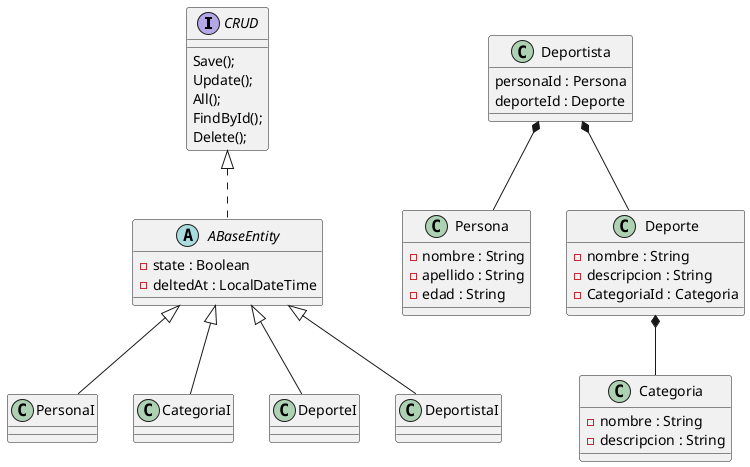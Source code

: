 @startuml

interface CRUD{
    Save();
    Update();
    All();
    FindById();
    Delete();
}

abstract class ABaseEntity implements CRUD{
    - state : Boolean
    - deltedAt : LocalDateTime
}

class PersonaI extends ABaseEntity{}
    
class CategoriaI extends ABaseEntity{}

class DeporteI extends ABaseEntity{}

class DeportistaI extends ABaseEntity{}

class Persona{
    - nombre : String
    - apellido : String
    - edad : String
}
    
class Categoria{
    - nombre : String
    - descripcion : String
}

class Deporte{
    - nombre : String
    - descripcion : String
    - CategoriaId : Categoria
}

class Deportista{
    personaId : Persona
    deporteId : Deporte
}

Deportista *-- Persona
Deporte *--Categoria
Deportista *-- Deporte

@enduml
